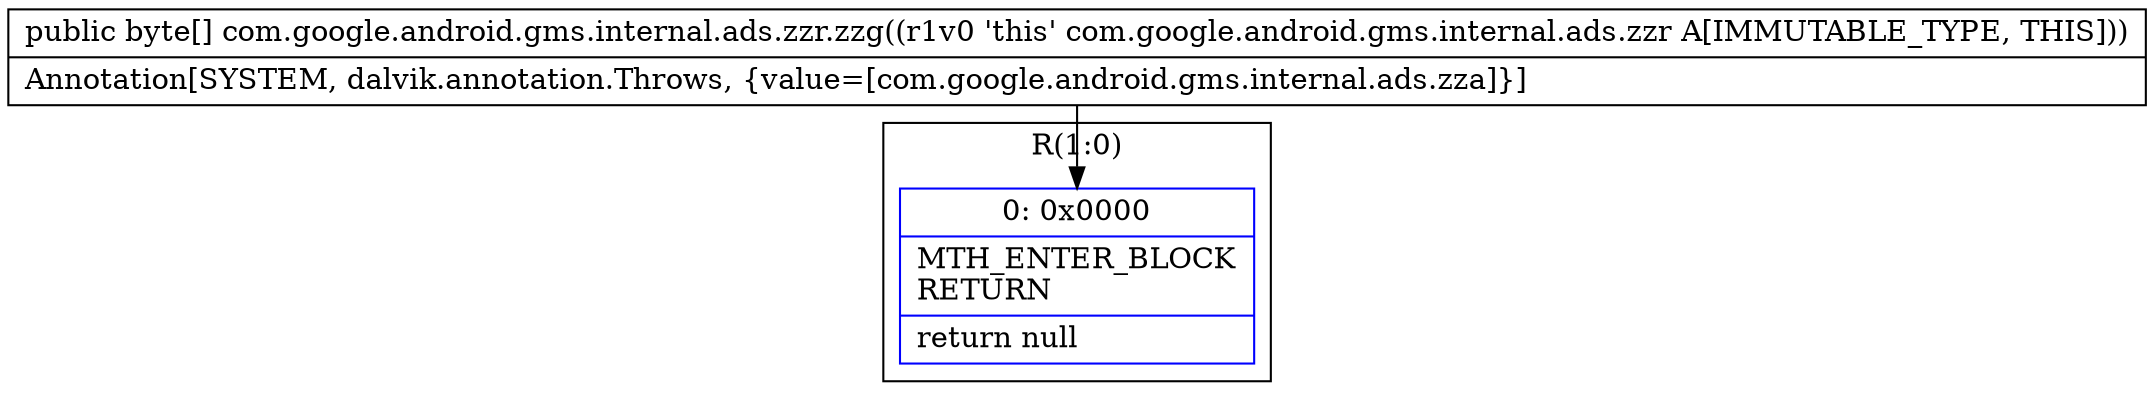 digraph "CFG forcom.google.android.gms.internal.ads.zzr.zzg()[B" {
subgraph cluster_Region_1680813111 {
label = "R(1:0)";
node [shape=record,color=blue];
Node_0 [shape=record,label="{0\:\ 0x0000|MTH_ENTER_BLOCK\lRETURN\l|return null\l}"];
}
MethodNode[shape=record,label="{public byte[] com.google.android.gms.internal.ads.zzr.zzg((r1v0 'this' com.google.android.gms.internal.ads.zzr A[IMMUTABLE_TYPE, THIS]))  | Annotation[SYSTEM, dalvik.annotation.Throws, \{value=[com.google.android.gms.internal.ads.zza]\}]\l}"];
MethodNode -> Node_0;
}

